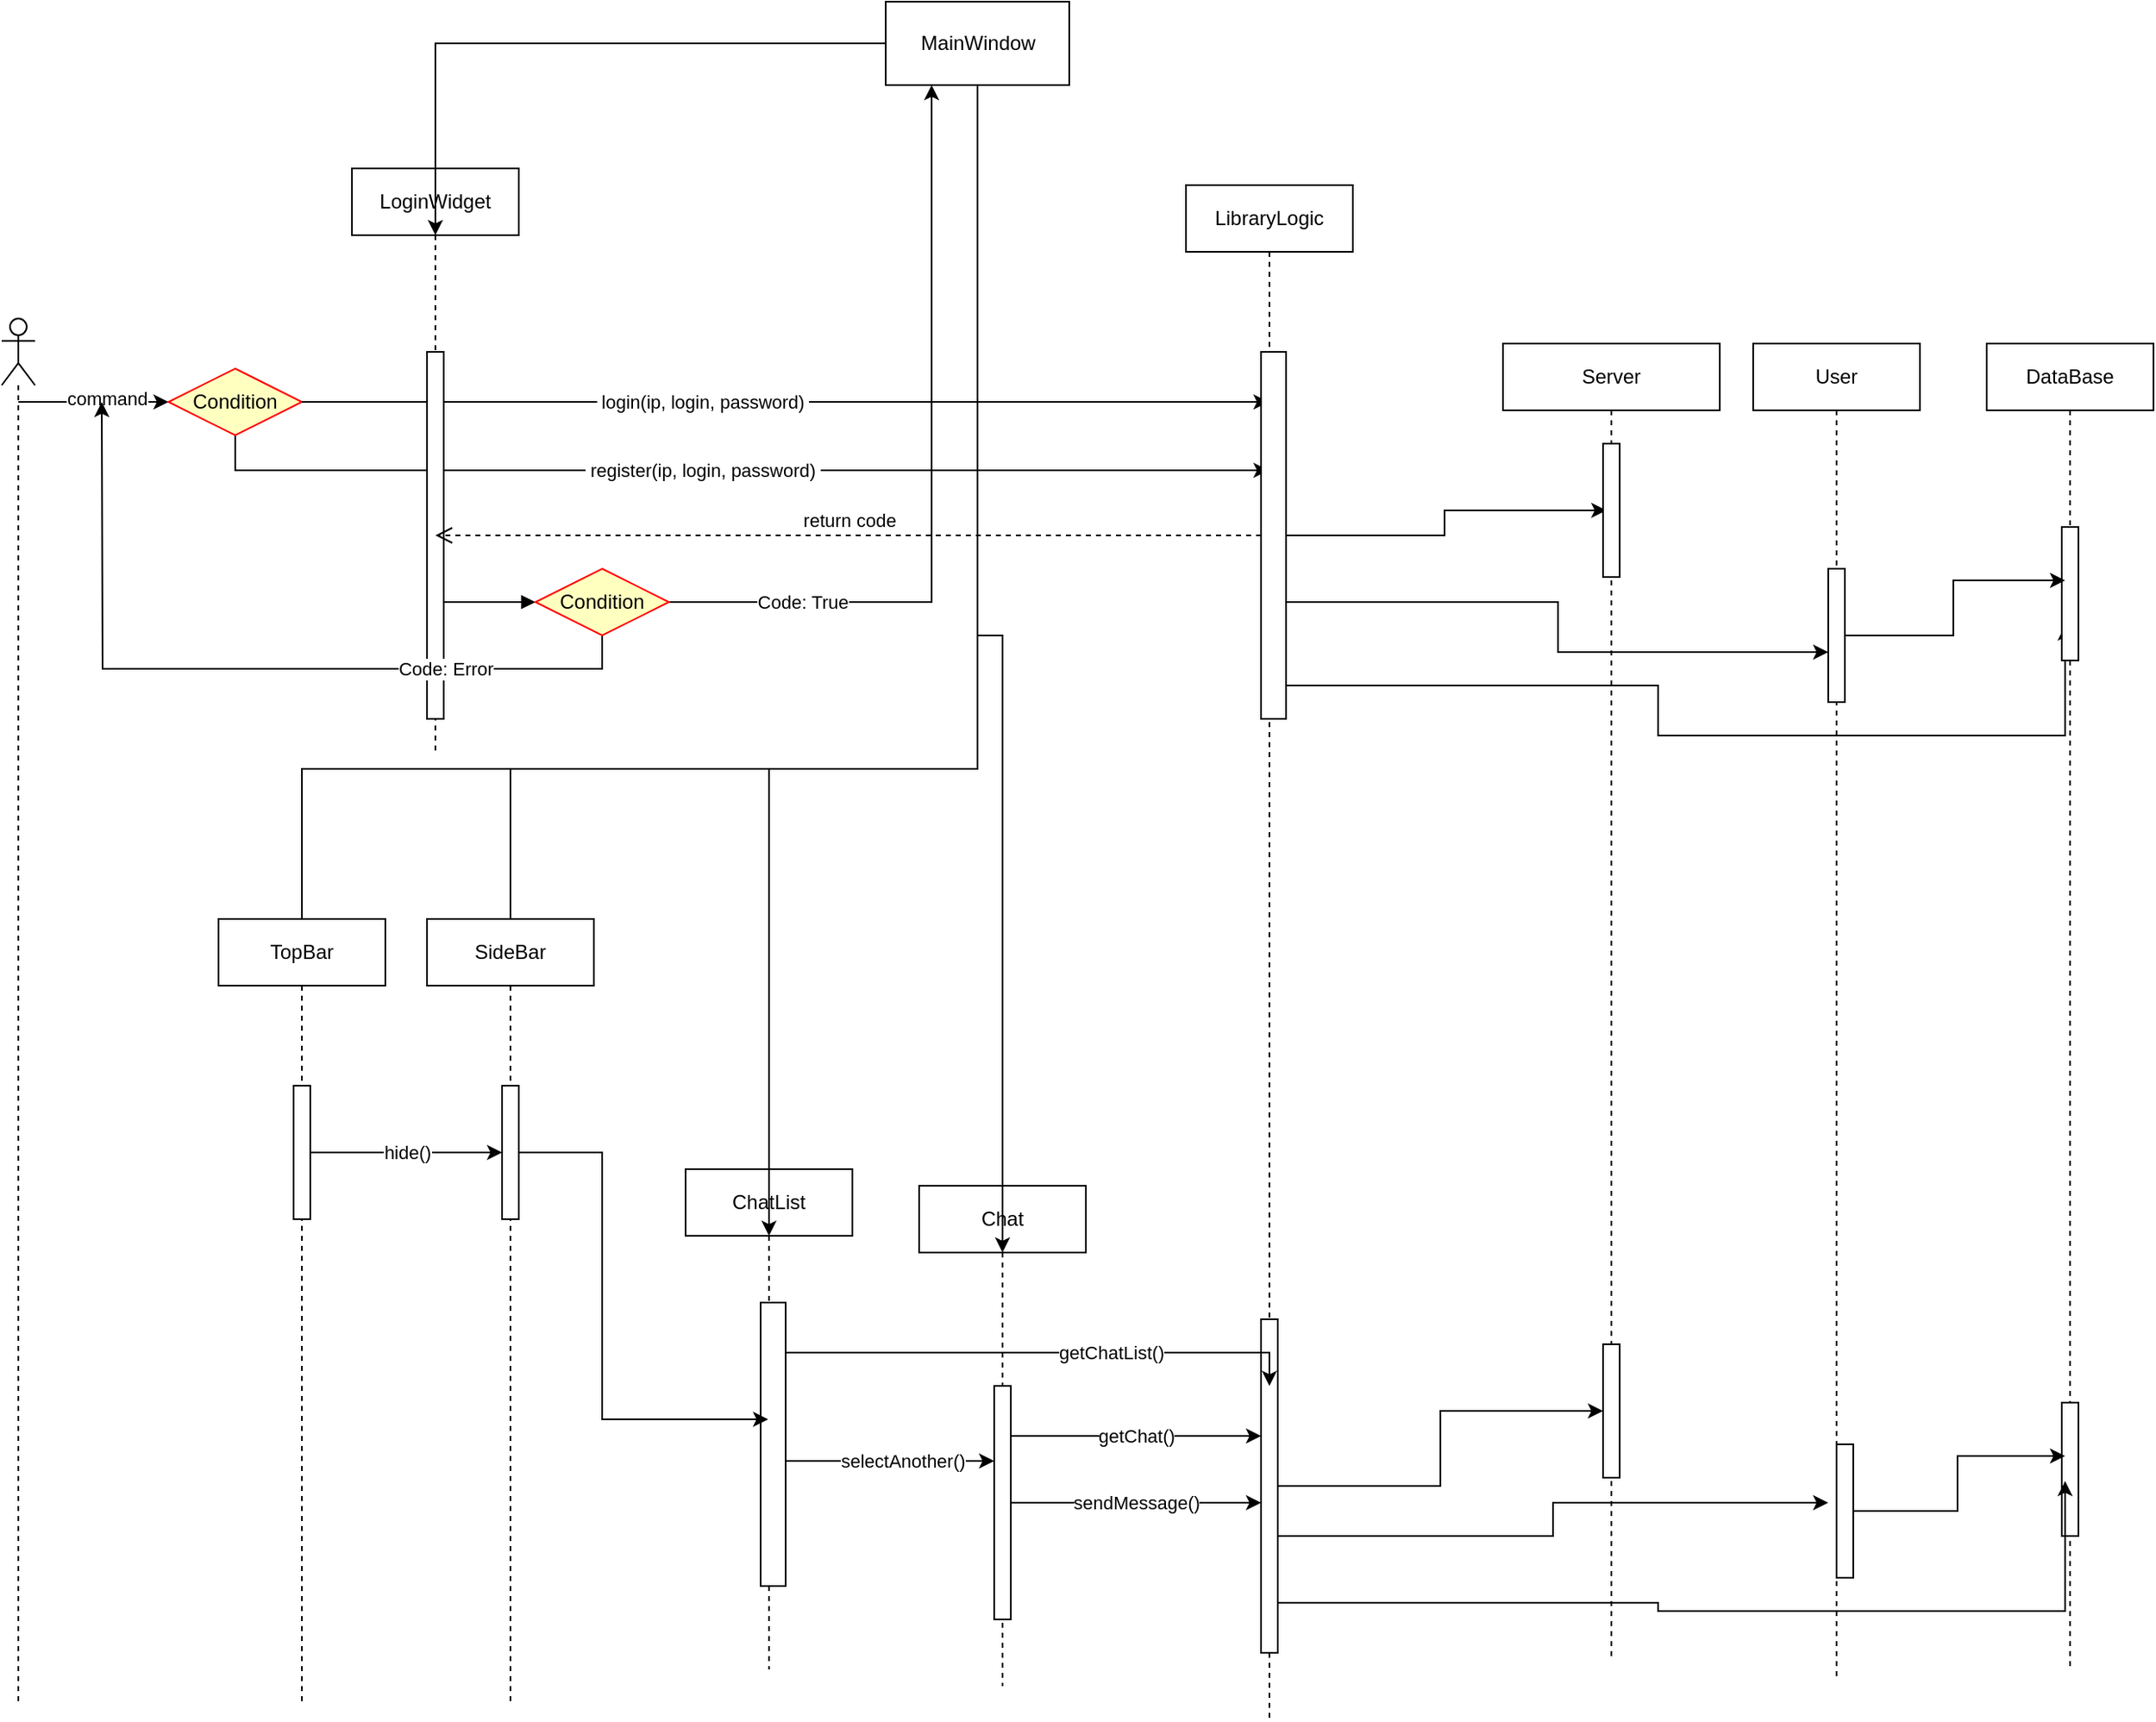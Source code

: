 <mxfile version="14.9.0" type="device"><diagram id="TKm_g_Nhshj2m_zVTBUX" name="Page-1"><mxGraphModel dx="1955" dy="946" grid="1" gridSize="10" guides="1" tooltips="1" connect="1" arrows="1" fold="1" page="1" pageScale="1" pageWidth="827" pageHeight="1169" math="0" shadow="0"><root><mxCell id="0"/><mxCell id="1" parent="0"/><mxCell id="pN5nTztXnZMCoiecmetz-1" style="edgeStyle=orthogonalEdgeStyle;rounded=0;orthogonalLoop=1;jettySize=auto;html=1;entryX=0;entryY=0.5;entryDx=0;entryDy=0;" parent="1" source="pN5nTztXnZMCoiecmetz-3" target="pN5nTztXnZMCoiecmetz-9" edge="1"><mxGeometry relative="1" as="geometry"><Array as="points"><mxPoint x="220" y="910"/><mxPoint x="220" y="910"/></Array></mxGeometry></mxCell><mxCell id="pN5nTztXnZMCoiecmetz-2" value="command" style="edgeLabel;html=1;align=center;verticalAlign=middle;resizable=0;points=[];" parent="pN5nTztXnZMCoiecmetz-1" vertex="1" connectable="0"><mxGeometry x="0.173" y="2" relative="1" as="geometry"><mxPoint as="offset"/></mxGeometry></mxCell><mxCell id="pN5nTztXnZMCoiecmetz-3" value="" style="shape=umlLifeline;participant=umlActor;perimeter=lifelinePerimeter;whiteSpace=wrap;html=1;container=1;collapsible=0;recursiveResize=0;verticalAlign=top;spacingTop=36;outlineConnect=0;" parent="1" vertex="1"><mxGeometry x="160" y="860" width="20" height="830" as="geometry"/></mxCell><mxCell id="pN5nTztXnZMCoiecmetz-4" value="LoginWidget" style="shape=umlLifeline;perimeter=lifelinePerimeter;whiteSpace=wrap;html=1;container=1;collapsible=0;recursiveResize=0;outlineConnect=0;" parent="1" vertex="1"><mxGeometry x="370" y="770" width="100" height="350" as="geometry"/></mxCell><mxCell id="pN5nTztXnZMCoiecmetz-5" value="" style="html=1;verticalAlign=bottom;endArrow=block;entryX=0;entryY=0.5;entryDx=0;entryDy=0;" parent="pN5nTztXnZMCoiecmetz-4" target="pN5nTztXnZMCoiecmetz-23" edge="1"><mxGeometry width="80" relative="1" as="geometry"><mxPoint x="50" y="260" as="sourcePoint"/><mxPoint x="100" y="260" as="targetPoint"/></mxGeometry></mxCell><mxCell id="pN5nTztXnZMCoiecmetz-6" style="edgeStyle=orthogonalEdgeStyle;rounded=0;orthogonalLoop=1;jettySize=auto;html=1;startArrow=none;" parent="1" source="pN5nTztXnZMCoiecmetz-12" target="pN5nTztXnZMCoiecmetz-10" edge="1"><mxGeometry relative="1" as="geometry"><mxPoint x="600" y="910" as="targetPoint"/><Array as="points"><mxPoint x="570" y="910"/><mxPoint x="570" y="910"/></Array></mxGeometry></mxCell><mxCell id="pN5nTztXnZMCoiecmetz-7" style="edgeStyle=orthogonalEdgeStyle;rounded=0;orthogonalLoop=1;jettySize=auto;html=1;exitX=0.5;exitY=1;exitDx=0;exitDy=0;" parent="1" source="pN5nTztXnZMCoiecmetz-9" target="pN5nTztXnZMCoiecmetz-10" edge="1"><mxGeometry relative="1" as="geometry"><mxPoint x="630" y="951" as="targetPoint"/><Array as="points"><mxPoint x="300" y="951"/></Array></mxGeometry></mxCell><mxCell id="pN5nTztXnZMCoiecmetz-8" value="&amp;nbsp;register(ip, login, password)&amp;nbsp;" style="edgeLabel;html=1;align=center;verticalAlign=middle;resizable=0;points=[];" parent="pN5nTztXnZMCoiecmetz-7" vertex="1" connectable="0"><mxGeometry x="0.231" y="-1" relative="1" as="geometry"><mxPoint x="-93" y="-1" as="offset"/></mxGeometry></mxCell><mxCell id="pN5nTztXnZMCoiecmetz-9" value="Condition" style="rhombus;whiteSpace=wrap;html=1;fillColor=#ffffc0;strokeColor=#ff0000;" parent="1" vertex="1"><mxGeometry x="260" y="890" width="80" height="40" as="geometry"/></mxCell><mxCell id="pN5nTztXnZMCoiecmetz-10" value="LibraryLogic" style="shape=umlLifeline;perimeter=lifelinePerimeter;whiteSpace=wrap;html=1;container=1;collapsible=0;recursiveResize=0;outlineConnect=0;" parent="1" vertex="1"><mxGeometry x="870" y="780" width="100" height="920" as="geometry"/></mxCell><mxCell id="pN5nTztXnZMCoiecmetz-11" value="" style="html=1;points=[];perimeter=orthogonalPerimeter;" parent="pN5nTztXnZMCoiecmetz-10" vertex="1"><mxGeometry x="45" y="680" width="10" height="200" as="geometry"/></mxCell><mxCell id="pN5nTztXnZMCoiecmetz-12" value="" style="html=1;points=[];perimeter=orthogonalPerimeter;" parent="1" vertex="1"><mxGeometry x="415" y="880" width="10" height="220" as="geometry"/></mxCell><mxCell id="pN5nTztXnZMCoiecmetz-13" value="" style="edgeStyle=orthogonalEdgeStyle;rounded=0;orthogonalLoop=1;jettySize=auto;html=1;endArrow=none;" parent="1" source="pN5nTztXnZMCoiecmetz-9" target="pN5nTztXnZMCoiecmetz-12" edge="1"><mxGeometry relative="1" as="geometry"><mxPoint x="599" y="910.0" as="targetPoint"/><mxPoint x="340" y="910.0" as="sourcePoint"/><Array as="points"><mxPoint x="400" y="910"/><mxPoint x="400" y="910"/></Array></mxGeometry></mxCell><mxCell id="pN5nTztXnZMCoiecmetz-14" value="&amp;nbsp;login(ip, login, password)&amp;nbsp;" style="edgeLabel;html=1;align=center;verticalAlign=middle;resizable=0;points=[];" parent="pN5nTztXnZMCoiecmetz-13" vertex="1" connectable="0"><mxGeometry x="-0.601" y="2" relative="1" as="geometry"><mxPoint x="225" y="2" as="offset"/></mxGeometry></mxCell><mxCell id="pN5nTztXnZMCoiecmetz-16" style="edgeStyle=orthogonalEdgeStyle;rounded=0;orthogonalLoop=1;jettySize=auto;html=1;" parent="1" source="pN5nTztXnZMCoiecmetz-17" edge="1"><mxGeometry relative="1" as="geometry"><mxPoint x="1255" y="1060" as="targetPoint"/><Array as="points"><mxPoint x="1093" y="1030"/><mxPoint x="1093" y="1060"/></Array></mxGeometry></mxCell><mxCell id="Vj3ekw8Q8wzF2VqaUH6b-6" style="edgeStyle=orthogonalEdgeStyle;rounded=0;orthogonalLoop=1;jettySize=auto;html=1;entryX=0.2;entryY=0.738;entryDx=0;entryDy=0;entryPerimeter=0;" parent="1" source="pN5nTztXnZMCoiecmetz-17" target="Vj3ekw8Q8wzF2VqaUH6b-7" edge="1"><mxGeometry relative="1" as="geometry"><Array as="points"><mxPoint x="1153" y="1080"/><mxPoint x="1153" y="1110"/><mxPoint x="1397" y="1110"/></Array><mxPoint x="1375" y="1110" as="targetPoint"/></mxGeometry></mxCell><mxCell id="Vj3ekw8Q8wzF2VqaUH6b-10" style="edgeStyle=orthogonalEdgeStyle;rounded=0;orthogonalLoop=1;jettySize=auto;html=1;entryX=0.2;entryY=0.5;entryDx=0;entryDy=0;entryPerimeter=0;" parent="1" source="pN5nTztXnZMCoiecmetz-17" target="pN5nTztXnZMCoiecmetz-41" edge="1"><mxGeometry relative="1" as="geometry"/></mxCell><mxCell id="pN5nTztXnZMCoiecmetz-17" value="" style="html=1;points=[];perimeter=orthogonalPerimeter;" parent="1" vertex="1"><mxGeometry x="915" y="880" width="15" height="220" as="geometry"/></mxCell><mxCell id="pN5nTztXnZMCoiecmetz-18" value="return code" style="html=1;verticalAlign=bottom;endArrow=open;dashed=1;endSize=8;" parent="1" source="pN5nTztXnZMCoiecmetz-17" target="pN5nTztXnZMCoiecmetz-4" edge="1"><mxGeometry relative="1" as="geometry"><mxPoint x="620" y="980" as="sourcePoint"/><mxPoint x="540" y="980" as="targetPoint"/><Array as="points"><mxPoint x="790" y="990"/></Array></mxGeometry></mxCell><mxCell id="pN5nTztXnZMCoiecmetz-19" style="edgeStyle=orthogonalEdgeStyle;rounded=0;orthogonalLoop=1;jettySize=auto;html=1;exitX=0.5;exitY=1;exitDx=0;exitDy=0;" parent="1" source="pN5nTztXnZMCoiecmetz-23" edge="1"><mxGeometry relative="1" as="geometry"><mxPoint x="220" y="910" as="targetPoint"/></mxGeometry></mxCell><mxCell id="pN5nTztXnZMCoiecmetz-20" value="Code: Error" style="edgeLabel;html=1;align=center;verticalAlign=middle;resizable=0;points=[];" parent="pN5nTztXnZMCoiecmetz-19" vertex="1" connectable="0"><mxGeometry x="-0.031" relative="1" as="geometry"><mxPoint x="118" as="offset"/></mxGeometry></mxCell><mxCell id="soQmK4PxcIrtzdAZGY6j-17" value="Code: True" style="edgeStyle=orthogonalEdgeStyle;rounded=0;orthogonalLoop=1;jettySize=auto;html=1;entryX=0.25;entryY=1;entryDx=0;entryDy=0;" edge="1" parent="1" source="pN5nTztXnZMCoiecmetz-23" target="pN5nTztXnZMCoiecmetz-39"><mxGeometry x="-0.658" relative="1" as="geometry"><mxPoint as="offset"/></mxGeometry></mxCell><mxCell id="pN5nTztXnZMCoiecmetz-23" value="Condition" style="rhombus;whiteSpace=wrap;html=1;fillColor=#ffffc0;strokeColor=#ff0000;" parent="1" vertex="1"><mxGeometry x="480" y="1010" width="80" height="40" as="geometry"/></mxCell><mxCell id="pN5nTztXnZMCoiecmetz-25" value="ChatList" style="shape=umlLifeline;perimeter=lifelinePerimeter;whiteSpace=wrap;html=1;container=1;collapsible=0;recursiveResize=0;outlineConnect=0;" parent="1" vertex="1"><mxGeometry x="570" y="1370" width="100" height="300" as="geometry"/></mxCell><mxCell id="pN5nTztXnZMCoiecmetz-26" value="" style="html=1;points=[];perimeter=orthogonalPerimeter;" parent="pN5nTztXnZMCoiecmetz-25" vertex="1"><mxGeometry x="45" y="80" width="15" height="170" as="geometry"/></mxCell><mxCell id="pN5nTztXnZMCoiecmetz-28" value="Chat" style="shape=umlLifeline;perimeter=lifelinePerimeter;whiteSpace=wrap;html=1;container=1;collapsible=0;recursiveResize=0;outlineConnect=0;" parent="1" vertex="1"><mxGeometry x="710" y="1380" width="100" height="300" as="geometry"/></mxCell><mxCell id="pN5nTztXnZMCoiecmetz-29" value="" style="html=1;points=[];perimeter=orthogonalPerimeter;" parent="pN5nTztXnZMCoiecmetz-28" vertex="1"><mxGeometry x="45" y="120" width="10" height="140" as="geometry"/></mxCell><mxCell id="pN5nTztXnZMCoiecmetz-30" value="getChatList()" style="edgeStyle=orthogonalEdgeStyle;rounded=0;orthogonalLoop=1;jettySize=auto;html=1;" parent="1" source="pN5nTztXnZMCoiecmetz-26" edge="1"><mxGeometry x="0.254" relative="1" as="geometry"><mxPoint x="920" y="1500" as="targetPoint"/><Array as="points"><mxPoint x="920" y="1480"/></Array><mxPoint as="offset"/></mxGeometry></mxCell><mxCell id="pN5nTztXnZMCoiecmetz-31" value="getChat()" style="edgeStyle=orthogonalEdgeStyle;rounded=0;orthogonalLoop=1;jettySize=auto;html=1;" parent="1" source="pN5nTztXnZMCoiecmetz-29" target="pN5nTztXnZMCoiecmetz-11" edge="1"><mxGeometry relative="1" as="geometry"><Array as="points"><mxPoint x="800" y="1530"/><mxPoint x="800" y="1530"/></Array></mxGeometry></mxCell><mxCell id="pN5nTztXnZMCoiecmetz-34" value="selectAnother()" style="edgeStyle=orthogonalEdgeStyle;rounded=0;orthogonalLoop=1;jettySize=auto;html=1;" parent="1" source="pN5nTztXnZMCoiecmetz-26" target="pN5nTztXnZMCoiecmetz-29" edge="1"><mxGeometry x="0.12" relative="1" as="geometry"><Array as="points"><mxPoint x="700" y="1545"/><mxPoint x="700" y="1545"/></Array><mxPoint as="offset"/></mxGeometry></mxCell><mxCell id="pN5nTztXnZMCoiecmetz-35" value="sendMessage()" style="edgeStyle=orthogonalEdgeStyle;rounded=0;orthogonalLoop=1;jettySize=auto;html=1;" parent="1" source="pN5nTztXnZMCoiecmetz-29" target="pN5nTztXnZMCoiecmetz-11" edge="1"><mxGeometry relative="1" as="geometry"><Array as="points"><mxPoint x="880" y="1570"/><mxPoint x="880" y="1570"/></Array></mxGeometry></mxCell><mxCell id="soQmK4PxcIrtzdAZGY6j-12" style="edgeStyle=orthogonalEdgeStyle;rounded=0;orthogonalLoop=1;jettySize=auto;html=1;" edge="1" parent="1" source="pN5nTztXnZMCoiecmetz-39" target="pN5nTztXnZMCoiecmetz-4"><mxGeometry relative="1" as="geometry"><mxPoint x="420" y="760" as="targetPoint"/></mxGeometry></mxCell><mxCell id="soQmK4PxcIrtzdAZGY6j-13" style="edgeStyle=orthogonalEdgeStyle;rounded=0;orthogonalLoop=1;jettySize=auto;html=1;" edge="1" parent="1" source="pN5nTztXnZMCoiecmetz-39" target="soQmK4PxcIrtzdAZGY6j-6"><mxGeometry relative="1" as="geometry"><Array as="points"><mxPoint x="745" y="1130"/><mxPoint x="340" y="1130"/></Array></mxGeometry></mxCell><mxCell id="soQmK4PxcIrtzdAZGY6j-14" style="edgeStyle=orthogonalEdgeStyle;rounded=0;orthogonalLoop=1;jettySize=auto;html=1;" edge="1" parent="1" source="pN5nTztXnZMCoiecmetz-39" target="soQmK4PxcIrtzdAZGY6j-5"><mxGeometry relative="1" as="geometry"><Array as="points"><mxPoint x="745" y="1130"/><mxPoint x="465" y="1130"/></Array></mxGeometry></mxCell><mxCell id="soQmK4PxcIrtzdAZGY6j-15" style="edgeStyle=orthogonalEdgeStyle;rounded=0;orthogonalLoop=1;jettySize=auto;html=1;" edge="1" parent="1" source="pN5nTztXnZMCoiecmetz-39" target="pN5nTztXnZMCoiecmetz-25"><mxGeometry relative="1" as="geometry"><Array as="points"><mxPoint x="745" y="1130"/><mxPoint x="620" y="1130"/></Array></mxGeometry></mxCell><mxCell id="soQmK4PxcIrtzdAZGY6j-16" style="edgeStyle=orthogonalEdgeStyle;rounded=0;orthogonalLoop=1;jettySize=auto;html=1;" edge="1" parent="1" source="pN5nTztXnZMCoiecmetz-39" target="pN5nTztXnZMCoiecmetz-28"><mxGeometry relative="1" as="geometry"/></mxCell><mxCell id="pN5nTztXnZMCoiecmetz-39" value="MainWindow" style="html=1;" parent="1" vertex="1"><mxGeometry x="690" y="670" width="110" height="50" as="geometry"/></mxCell><mxCell id="pN5nTztXnZMCoiecmetz-40" value="Server" style="shape=umlLifeline;perimeter=lifelinePerimeter;whiteSpace=wrap;html=1;container=1;collapsible=0;recursiveResize=0;outlineConnect=0;" parent="1" vertex="1"><mxGeometry x="1060" y="875" width="130" height="790" as="geometry"/></mxCell><mxCell id="pN5nTztXnZMCoiecmetz-41" value="" style="html=1;points=[];perimeter=orthogonalPerimeter;" parent="pN5nTztXnZMCoiecmetz-40" vertex="1"><mxGeometry x="60" y="60" width="10" height="80" as="geometry"/></mxCell><mxCell id="pN5nTztXnZMCoiecmetz-42" value="" style="html=1;points=[];perimeter=orthogonalPerimeter;" parent="pN5nTztXnZMCoiecmetz-40" vertex="1"><mxGeometry x="60" y="600" width="10" height="80" as="geometry"/></mxCell><mxCell id="pN5nTztXnZMCoiecmetz-46" style="edgeStyle=orthogonalEdgeStyle;rounded=0;orthogonalLoop=1;jettySize=auto;html=1;" parent="1" source="pN5nTztXnZMCoiecmetz-11" target="pN5nTztXnZMCoiecmetz-42" edge="1"><mxGeometry relative="1" as="geometry"/></mxCell><mxCell id="pN5nTztXnZMCoiecmetz-47" style="edgeStyle=orthogonalEdgeStyle;rounded=0;orthogonalLoop=1;jettySize=auto;html=1;" parent="1" source="pN5nTztXnZMCoiecmetz-11" edge="1"><mxGeometry relative="1" as="geometry"><mxPoint x="1255" y="1570" as="targetPoint"/><Array as="points"><mxPoint x="1090" y="1590"/><mxPoint x="1090" y="1570"/></Array></mxGeometry></mxCell><mxCell id="Vj3ekw8Q8wzF2VqaUH6b-1" value="User" style="shape=umlLifeline;perimeter=lifelinePerimeter;whiteSpace=wrap;html=1;container=1;collapsible=0;recursiveResize=0;outlineConnect=0;" parent="1" vertex="1"><mxGeometry x="1210" y="875" width="100" height="800" as="geometry"/></mxCell><mxCell id="Vj3ekw8Q8wzF2VqaUH6b-3" value="" style="html=1;points=[];perimeter=orthogonalPerimeter;" parent="Vj3ekw8Q8wzF2VqaUH6b-1" vertex="1"><mxGeometry x="45" y="135" width="10" height="80" as="geometry"/></mxCell><mxCell id="Vj3ekw8Q8wzF2VqaUH6b-5" value="DataBase" style="shape=umlLifeline;perimeter=lifelinePerimeter;whiteSpace=wrap;html=1;container=1;collapsible=0;recursiveResize=0;outlineConnect=0;" parent="1" vertex="1"><mxGeometry x="1350" y="875" width="100" height="795" as="geometry"/></mxCell><mxCell id="Vj3ekw8Q8wzF2VqaUH6b-7" value="" style="html=1;points=[];perimeter=orthogonalPerimeter;" parent="Vj3ekw8Q8wzF2VqaUH6b-5" vertex="1"><mxGeometry x="45" y="110" width="10" height="80" as="geometry"/></mxCell><mxCell id="Vj3ekw8Q8wzF2VqaUH6b-8" style="edgeStyle=orthogonalEdgeStyle;rounded=0;orthogonalLoop=1;jettySize=auto;html=1;entryX=0.2;entryY=0.4;entryDx=0;entryDy=0;entryPerimeter=0;" parent="1" source="Vj3ekw8Q8wzF2VqaUH6b-3" target="Vj3ekw8Q8wzF2VqaUH6b-7" edge="1"><mxGeometry relative="1" as="geometry"/></mxCell><mxCell id="Vj3ekw8Q8wzF2VqaUH6b-13" value="" style="html=1;points=[];perimeter=orthogonalPerimeter;" parent="1" vertex="1"><mxGeometry x="1260" y="1535" width="10" height="80" as="geometry"/></mxCell><mxCell id="Vj3ekw8Q8wzF2VqaUH6b-15" value="" style="html=1;points=[];perimeter=orthogonalPerimeter;" parent="1" vertex="1"><mxGeometry x="1395" y="1510" width="10" height="80" as="geometry"/></mxCell><mxCell id="Vj3ekw8Q8wzF2VqaUH6b-16" style="edgeStyle=orthogonalEdgeStyle;rounded=0;orthogonalLoop=1;jettySize=auto;html=1;entryX=0.2;entryY=0.4;entryDx=0;entryDy=0;entryPerimeter=0;" parent="1" source="Vj3ekw8Q8wzF2VqaUH6b-13" target="Vj3ekw8Q8wzF2VqaUH6b-15" edge="1"><mxGeometry relative="1" as="geometry"/></mxCell><mxCell id="Vj3ekw8Q8wzF2VqaUH6b-19" style="edgeStyle=orthogonalEdgeStyle;rounded=0;orthogonalLoop=1;jettySize=auto;html=1;entryX=0.2;entryY=0.588;entryDx=0;entryDy=0;entryPerimeter=0;" parent="1" source="pN5nTztXnZMCoiecmetz-11" target="Vj3ekw8Q8wzF2VqaUH6b-15" edge="1"><mxGeometry relative="1" as="geometry"><Array as="points"><mxPoint x="1153" y="1630"/><mxPoint x="1153" y="1635"/><mxPoint x="1397" y="1635"/></Array><mxPoint x="1380" y="1635" as="targetPoint"/></mxGeometry></mxCell><mxCell id="soQmK4PxcIrtzdAZGY6j-5" value="SideBar" style="shape=umlLifeline;perimeter=lifelinePerimeter;whiteSpace=wrap;html=1;container=1;collapsible=0;recursiveResize=0;outlineConnect=0;" vertex="1" parent="1"><mxGeometry x="415" y="1220" width="100" height="470" as="geometry"/></mxCell><mxCell id="soQmK4PxcIrtzdAZGY6j-7" value="" style="html=1;points=[];perimeter=orthogonalPerimeter;" vertex="1" parent="soQmK4PxcIrtzdAZGY6j-5"><mxGeometry x="45" y="100" width="10" height="80" as="geometry"/></mxCell><mxCell id="soQmK4PxcIrtzdAZGY6j-6" value="TopBar" style="shape=umlLifeline;perimeter=lifelinePerimeter;whiteSpace=wrap;html=1;container=1;collapsible=0;recursiveResize=0;outlineConnect=0;" vertex="1" parent="1"><mxGeometry x="290" y="1220" width="100" height="470" as="geometry"/></mxCell><mxCell id="soQmK4PxcIrtzdAZGY6j-9" value="" style="html=1;points=[];perimeter=orthogonalPerimeter;" vertex="1" parent="soQmK4PxcIrtzdAZGY6j-6"><mxGeometry x="45" y="100" width="10" height="80" as="geometry"/></mxCell><mxCell id="soQmK4PxcIrtzdAZGY6j-8" style="edgeStyle=orthogonalEdgeStyle;rounded=0;orthogonalLoop=1;jettySize=auto;html=1;" edge="1" parent="1" source="soQmK4PxcIrtzdAZGY6j-7" target="pN5nTztXnZMCoiecmetz-25"><mxGeometry relative="1" as="geometry"/></mxCell><mxCell id="soQmK4PxcIrtzdAZGY6j-10" value="hide()" style="edgeStyle=orthogonalEdgeStyle;rounded=0;orthogonalLoop=1;jettySize=auto;html=1;" edge="1" parent="1" source="soQmK4PxcIrtzdAZGY6j-9" target="soQmK4PxcIrtzdAZGY6j-7"><mxGeometry relative="1" as="geometry"/></mxCell></root></mxGraphModel></diagram></mxfile>